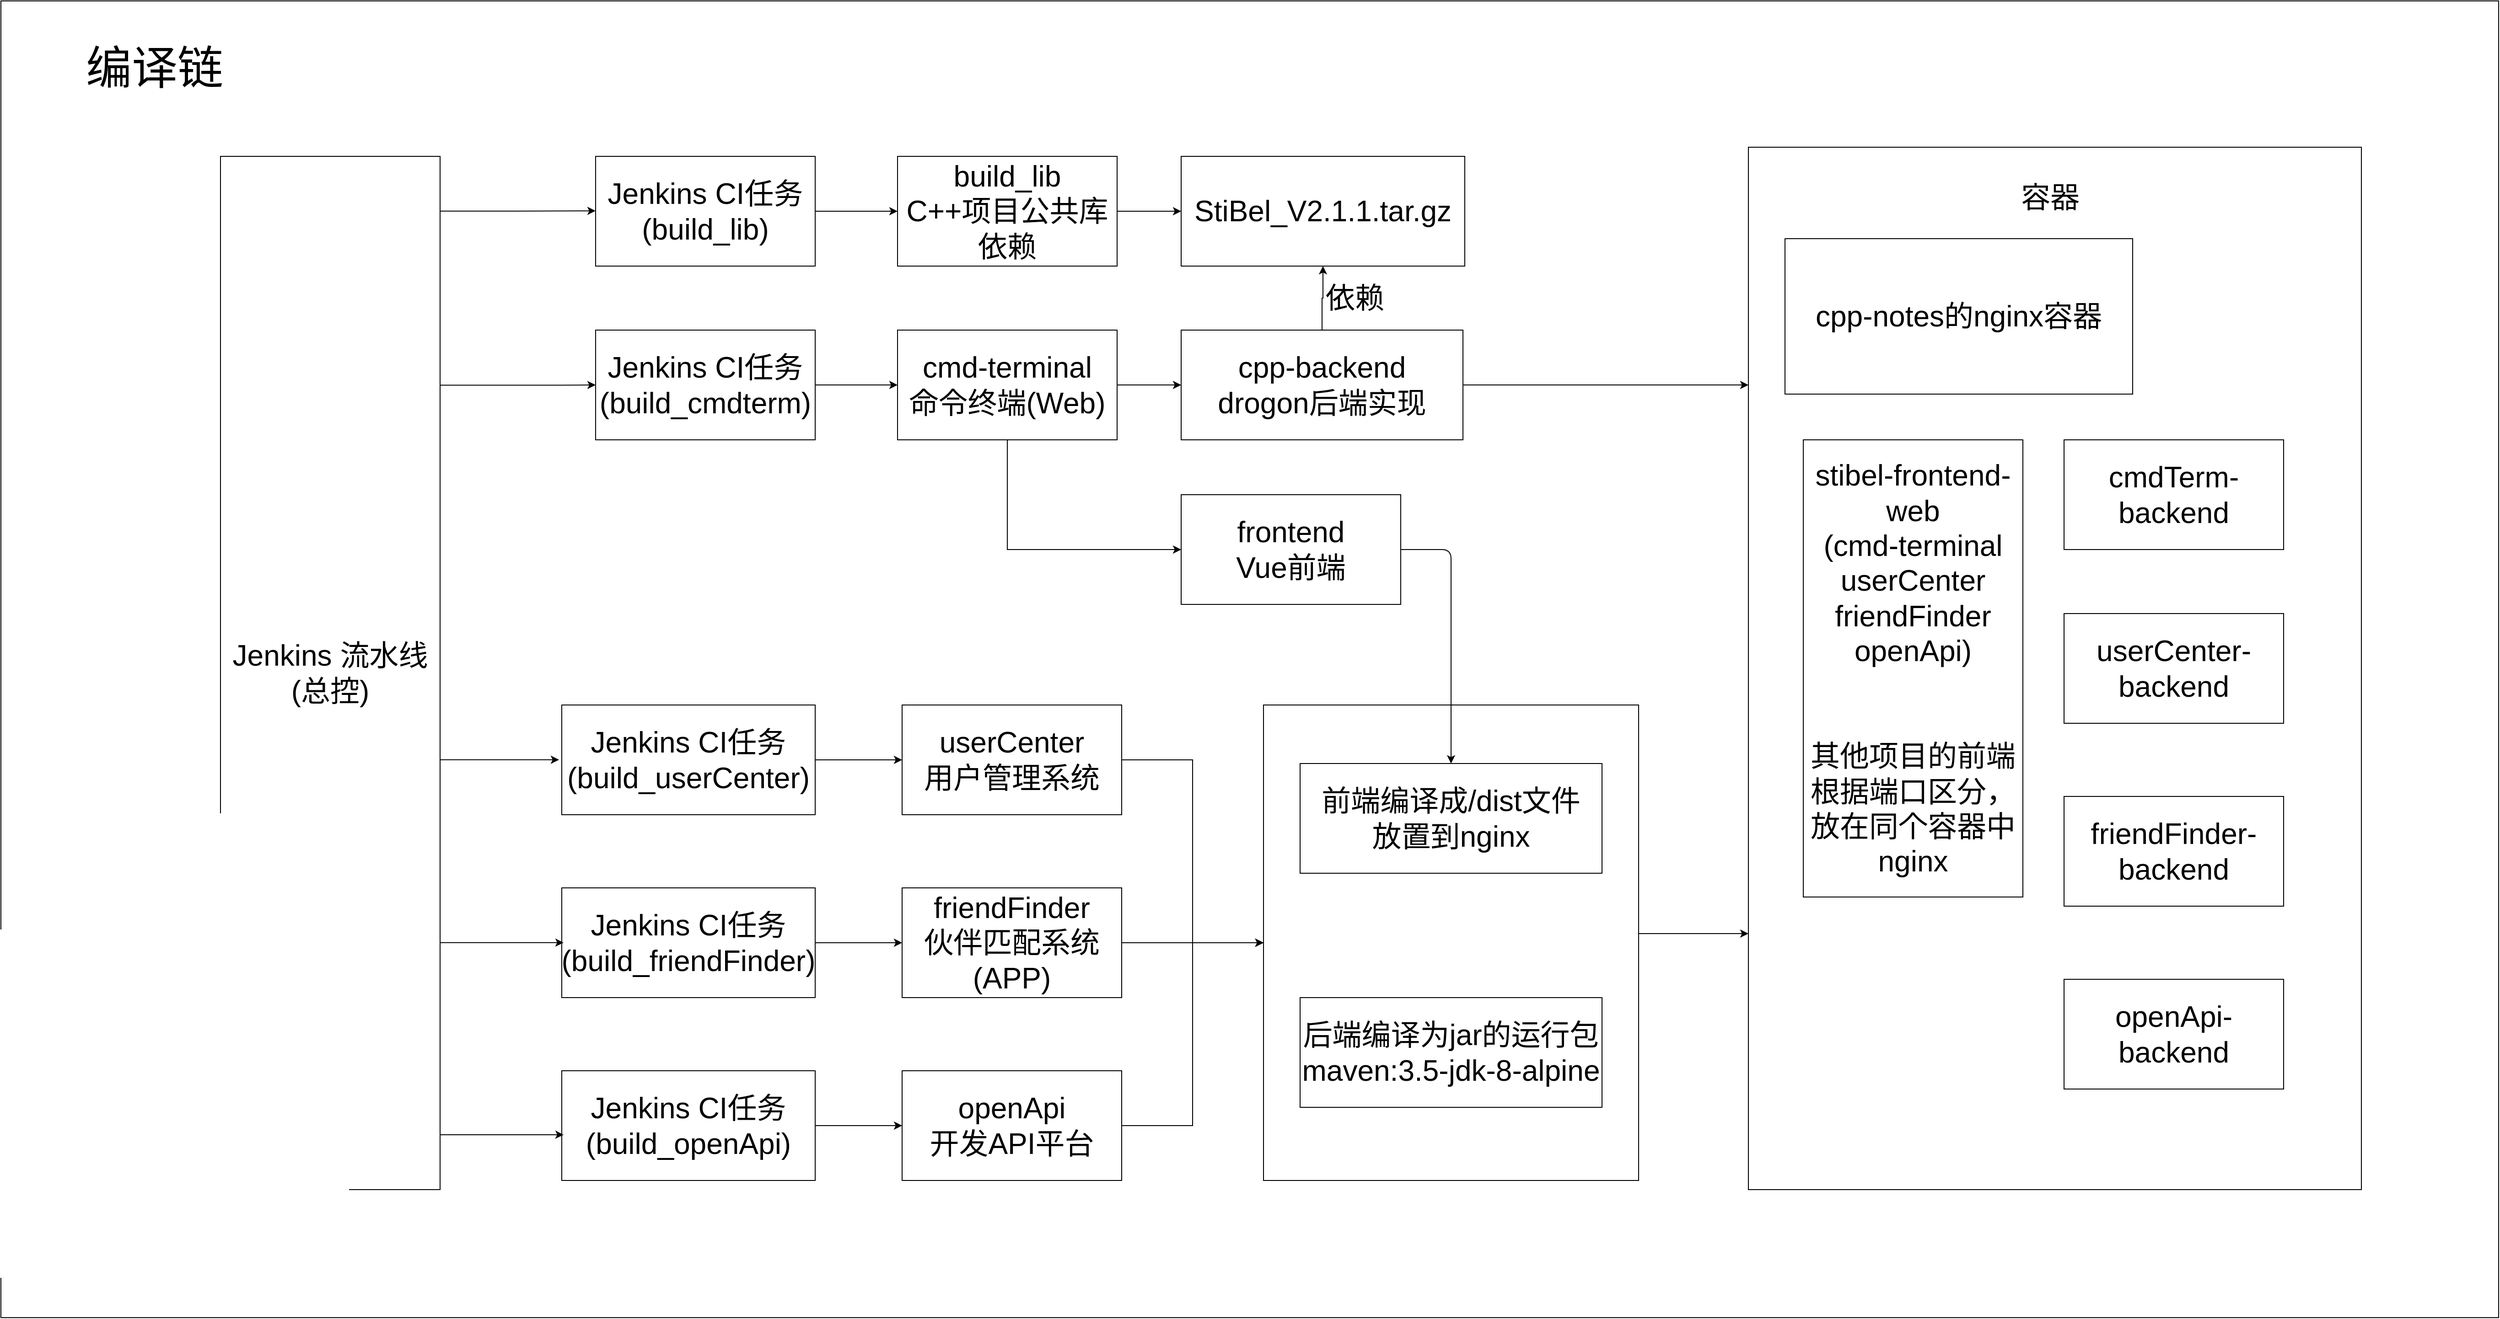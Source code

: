 <mxfile version="15.1.3" type="device"><diagram id="P0v83I4hTwB3ksqvluBK" name="第 1 页"><mxGraphModel dx="3515" dy="1215" grid="0" gridSize="10" guides="1" tooltips="1" connect="1" arrows="1" fold="1" page="0" pageScale="1" pageWidth="1169" pageHeight="1654" math="0" shadow="0"><root><mxCell id="0"/><mxCell id="1" parent="0"/><mxCell id="qkwzKASgY81mIsgDgzlP-10" value="" style="rounded=0;whiteSpace=wrap;html=1;fontSize=28;" parent="1" vertex="1"><mxGeometry x="-520" y="910" width="2730" height="1440" as="geometry"/></mxCell><mxCell id="qkwzKASgY81mIsgDgzlP-16" value="" style="edgeStyle=orthogonalEdgeStyle;rounded=0;orthogonalLoop=1;jettySize=auto;html=1;fontSize=32;" parent="1" source="qkwzKASgY81mIsgDgzlP-11" target="qkwzKASgY81mIsgDgzlP-15" edge="1"><mxGeometry relative="1" as="geometry"/></mxCell><mxCell id="qkwzKASgY81mIsgDgzlP-11" value="Jenkins CI任务&lt;br style=&quot;font-size: 32px;&quot;&gt;(build_lib)" style="rounded=0;whiteSpace=wrap;html=1;fontSize=32;" parent="1" vertex="1"><mxGeometry x="130" y="1080" width="240" height="120" as="geometry"/></mxCell><mxCell id="qkwzKASgY81mIsgDgzlP-13" value="StiBel_V2.1.1.tar.gz" style="rounded=0;whiteSpace=wrap;html=1;fontSize=32;" parent="1" vertex="1"><mxGeometry x="770" y="1080" width="310" height="120" as="geometry"/></mxCell><mxCell id="qkwzKASgY81mIsgDgzlP-14" value="编译链" style="text;html=1;strokeColor=none;fillColor=none;align=center;verticalAlign=middle;whiteSpace=wrap;rounded=0;fontSize=50;" parent="1" vertex="1"><mxGeometry x="-494" y="958" width="284" height="50" as="geometry"/></mxCell><mxCell id="qkwzKASgY81mIsgDgzlP-17" value="" style="edgeStyle=orthogonalEdgeStyle;rounded=0;orthogonalLoop=1;jettySize=auto;html=1;fontSize=32;" parent="1" source="qkwzKASgY81mIsgDgzlP-15" target="qkwzKASgY81mIsgDgzlP-13" edge="1"><mxGeometry relative="1" as="geometry"/></mxCell><mxCell id="qkwzKASgY81mIsgDgzlP-15" value="build_lib&lt;br style=&quot;font-size: 32px;&quot;&gt;C++项目公共库依赖" style="rounded=0;whiteSpace=wrap;html=1;fontSize=32;" parent="1" vertex="1"><mxGeometry x="460" y="1080" width="240" height="120" as="geometry"/></mxCell><mxCell id="qkwzKASgY81mIsgDgzlP-25" value="" style="edgeStyle=orthogonalEdgeStyle;rounded=0;orthogonalLoop=1;jettySize=auto;html=1;fontSize=32;" parent="1" source="qkwzKASgY81mIsgDgzlP-18" target="qkwzKASgY81mIsgDgzlP-13" edge="1"><mxGeometry relative="1" as="geometry"/></mxCell><mxCell id="qkwzKASgY81mIsgDgzlP-18" value="cpp-backend&lt;br style=&quot;font-size: 32px;&quot;&gt;drogon后端实现" style="rounded=0;whiteSpace=wrap;html=1;fontSize=32;" parent="1" vertex="1"><mxGeometry x="770" y="1270" width="308" height="120" as="geometry"/></mxCell><mxCell id="qkwzKASgY81mIsgDgzlP-22" value="" style="edgeStyle=orthogonalEdgeStyle;rounded=0;orthogonalLoop=1;jettySize=auto;html=1;fontSize=32;" parent="1" source="qkwzKASgY81mIsgDgzlP-19" target="qkwzKASgY81mIsgDgzlP-18" edge="1"><mxGeometry relative="1" as="geometry"/></mxCell><mxCell id="qkwzKASgY81mIsgDgzlP-27" style="edgeStyle=orthogonalEdgeStyle;rounded=0;orthogonalLoop=1;jettySize=auto;html=1;exitX=0.5;exitY=1;exitDx=0;exitDy=0;fontSize=32;entryX=0;entryY=0.5;entryDx=0;entryDy=0;" parent="1" source="qkwzKASgY81mIsgDgzlP-19" target="qkwzKASgY81mIsgDgzlP-23" edge="1"><mxGeometry relative="1" as="geometry"><Array as="points"><mxPoint x="580" y="1510"/></Array></mxGeometry></mxCell><mxCell id="qkwzKASgY81mIsgDgzlP-19" value="cmd-terminal&lt;br style=&quot;font-size: 32px;&quot;&gt;命令终端(Web)" style="rounded=0;whiteSpace=wrap;html=1;fontSize=32;" parent="1" vertex="1"><mxGeometry x="460" y="1270" width="240" height="120" as="geometry"/></mxCell><mxCell id="qkwzKASgY81mIsgDgzlP-21" value="" style="edgeStyle=orthogonalEdgeStyle;rounded=0;orthogonalLoop=1;jettySize=auto;html=1;fontSize=32;" parent="1" source="qkwzKASgY81mIsgDgzlP-20" target="qkwzKASgY81mIsgDgzlP-19" edge="1"><mxGeometry relative="1" as="geometry"/></mxCell><mxCell id="qkwzKASgY81mIsgDgzlP-20" value="Jenkins CI任务&lt;br style=&quot;font-size: 32px;&quot;&gt;(build_cmdterm)" style="rounded=0;whiteSpace=wrap;html=1;fontSize=32;" parent="1" vertex="1"><mxGeometry x="130" y="1270" width="240" height="120" as="geometry"/></mxCell><mxCell id="qkwzKASgY81mIsgDgzlP-23" value="frontend&lt;br style=&quot;font-size: 32px;&quot;&gt;Vue前端" style="rounded=0;whiteSpace=wrap;html=1;fontSize=32;" parent="1" vertex="1"><mxGeometry x="770" y="1450" width="240" height="120" as="geometry"/></mxCell><mxCell id="qkwzKASgY81mIsgDgzlP-35" value="" style="edgeStyle=orthogonalEdgeStyle;rounded=0;orthogonalLoop=1;jettySize=auto;html=1;fontSize=32;" parent="1" source="qkwzKASgY81mIsgDgzlP-29" target="qkwzKASgY81mIsgDgzlP-33" edge="1"><mxGeometry relative="1" as="geometry"/></mxCell><mxCell id="qkwzKASgY81mIsgDgzlP-29" value="Jenkins CI任务&lt;br style=&quot;font-size: 32px;&quot;&gt;(build_userCenter)" style="rounded=0;whiteSpace=wrap;html=1;fontSize=32;" parent="1" vertex="1"><mxGeometry x="93" y="1680" width="277" height="120" as="geometry"/></mxCell><mxCell id="qkwzKASgY81mIsgDgzlP-36" value="" style="edgeStyle=orthogonalEdgeStyle;rounded=0;orthogonalLoop=1;jettySize=auto;html=1;fontSize=32;" parent="1" source="qkwzKASgY81mIsgDgzlP-30" target="qkwzKASgY81mIsgDgzlP-34" edge="1"><mxGeometry relative="1" as="geometry"/></mxCell><mxCell id="qkwzKASgY81mIsgDgzlP-30" value="Jenkins CI任务&lt;br style=&quot;font-size: 32px;&quot;&gt;(build_friendFinder)" style="rounded=0;whiteSpace=wrap;html=1;fontSize=32;" parent="1" vertex="1"><mxGeometry x="93" y="1880" width="277" height="120" as="geometry"/></mxCell><mxCell id="qkwzKASgY81mIsgDgzlP-37" value="" style="edgeStyle=orthogonalEdgeStyle;rounded=0;orthogonalLoop=1;jettySize=auto;html=1;fontSize=32;" parent="1" source="qkwzKASgY81mIsgDgzlP-31" target="qkwzKASgY81mIsgDgzlP-32" edge="1"><mxGeometry relative="1" as="geometry"/></mxCell><mxCell id="qkwzKASgY81mIsgDgzlP-31" value="Jenkins CI任务&lt;br style=&quot;font-size: 32px;&quot;&gt;(build_openApi)" style="rounded=0;whiteSpace=wrap;html=1;fontSize=32;" parent="1" vertex="1"><mxGeometry x="93" y="2080" width="277" height="120" as="geometry"/></mxCell><mxCell id="qkwzKASgY81mIsgDgzlP-46" value="" style="edgeStyle=orthogonalEdgeStyle;rounded=0;orthogonalLoop=1;jettySize=auto;html=1;fontSize=32;" parent="1" source="qkwzKASgY81mIsgDgzlP-32" target="qkwzKASgY81mIsgDgzlP-44" edge="1"><mxGeometry relative="1" as="geometry"/></mxCell><mxCell id="qkwzKASgY81mIsgDgzlP-32" value="openApi&lt;br style=&quot;font-size: 32px;&quot;&gt;开发API平台" style="rounded=0;whiteSpace=wrap;html=1;fontSize=32;" parent="1" vertex="1"><mxGeometry x="465" y="2080" width="240" height="120" as="geometry"/></mxCell><mxCell id="qkwzKASgY81mIsgDgzlP-48" value="" style="edgeStyle=orthogonalEdgeStyle;rounded=0;orthogonalLoop=1;jettySize=auto;html=1;fontSize=32;" parent="1" source="qkwzKASgY81mIsgDgzlP-33" target="qkwzKASgY81mIsgDgzlP-44" edge="1"><mxGeometry relative="1" as="geometry"/></mxCell><mxCell id="qkwzKASgY81mIsgDgzlP-33" value="userCenter&lt;br style=&quot;font-size: 32px;&quot;&gt;用户管理系统" style="rounded=0;whiteSpace=wrap;html=1;fontSize=32;" parent="1" vertex="1"><mxGeometry x="465" y="1680" width="240" height="120" as="geometry"/></mxCell><mxCell id="qkwzKASgY81mIsgDgzlP-47" value="" style="edgeStyle=orthogonalEdgeStyle;rounded=0;orthogonalLoop=1;jettySize=auto;html=1;fontSize=32;" parent="1" source="qkwzKASgY81mIsgDgzlP-34" target="qkwzKASgY81mIsgDgzlP-44" edge="1"><mxGeometry relative="1" as="geometry"/></mxCell><mxCell id="qkwzKASgY81mIsgDgzlP-34" value="friendFinder&lt;br style=&quot;font-size: 32px;&quot;&gt;伙伴匹配系统(APP)" style="rounded=0;whiteSpace=wrap;html=1;fontSize=32;" parent="1" vertex="1"><mxGeometry x="465" y="1880" width="240" height="120" as="geometry"/></mxCell><mxCell id="qkwzKASgY81mIsgDgzlP-44" value="" style="rounded=0;whiteSpace=wrap;html=1;fontSize=32;" parent="1" vertex="1"><mxGeometry x="860" y="1680" width="410" height="520" as="geometry"/></mxCell><mxCell id="qkwzKASgY81mIsgDgzlP-39" value="前端编译成/dist文件&lt;br style=&quot;font-size: 32px;&quot;&gt;放置到nginx" style="rounded=0;whiteSpace=wrap;html=1;fontSize=32;" parent="1" vertex="1"><mxGeometry x="900" y="1744" width="330" height="120" as="geometry"/></mxCell><mxCell id="qkwzKASgY81mIsgDgzlP-45" value="后端编译为jar的运行包&lt;br style=&quot;font-size: 32px;&quot;&gt;maven:3.5-jdk-8-alpine" style="rounded=0;whiteSpace=wrap;html=1;fontSize=32;" parent="1" vertex="1"><mxGeometry x="900" y="2000" width="330" height="120" as="geometry"/></mxCell><mxCell id="qkwzKASgY81mIsgDgzlP-51" value="Jenkins 流水线&lt;br style=&quot;font-size: 32px;&quot;&gt;(总控)" style="rounded=0;whiteSpace=wrap;html=1;fontSize=32;" parent="1" vertex="1"><mxGeometry x="-280" y="1080" width="240" height="1130" as="geometry"/></mxCell><mxCell id="qkwzKASgY81mIsgDgzlP-52" value="" style="edgeStyle=orthogonalEdgeStyle;rounded=0;orthogonalLoop=1;jettySize=auto;html=1;fontSize=32;exitX=1;exitY=0.053;exitDx=0;exitDy=0;exitPerimeter=0;" parent="1" source="qkwzKASgY81mIsgDgzlP-51" edge="1"><mxGeometry relative="1" as="geometry"><mxPoint x="40.0" y="1139.58" as="sourcePoint"/><mxPoint x="130.0" y="1139.58" as="targetPoint"/></mxGeometry></mxCell><mxCell id="qkwzKASgY81mIsgDgzlP-57" value="" style="edgeStyle=orthogonalEdgeStyle;rounded=0;orthogonalLoop=1;jettySize=auto;html=1;fontSize=32;exitX=1;exitY=0.053;exitDx=0;exitDy=0;exitPerimeter=0;" parent="1" edge="1"><mxGeometry relative="1" as="geometry"><mxPoint x="-40" y="1330.31" as="sourcePoint"/><mxPoint x="130.0" y="1330.0" as="targetPoint"/><Array as="points"><mxPoint x="90" y="1330"/><mxPoint x="90" y="1330"/></Array></mxGeometry></mxCell><mxCell id="qkwzKASgY81mIsgDgzlP-58" value="" style="edgeStyle=orthogonalEdgeStyle;rounded=0;orthogonalLoop=1;jettySize=auto;html=1;fontSize=32;exitX=1;exitY=0.053;exitDx=0;exitDy=0;exitPerimeter=0;" parent="1" edge="1"><mxGeometry relative="1" as="geometry"><mxPoint x="-40" y="1739.89" as="sourcePoint"/><mxPoint x="90" y="1740" as="targetPoint"/><Array as="points"><mxPoint x="90" y="1739.58"/><mxPoint x="90" y="1739.58"/></Array></mxGeometry></mxCell><mxCell id="qkwzKASgY81mIsgDgzlP-59" value="" style="edgeStyle=orthogonalEdgeStyle;rounded=0;orthogonalLoop=1;jettySize=auto;html=1;fontSize=32;exitX=1;exitY=0.053;exitDx=0;exitDy=0;exitPerimeter=0;" parent="1" edge="1"><mxGeometry relative="1" as="geometry"><mxPoint x="-40" y="1939.89" as="sourcePoint"/><mxPoint x="95" y="1940" as="targetPoint"/><Array as="points"><mxPoint x="90" y="1939.58"/><mxPoint x="90" y="1939.58"/></Array></mxGeometry></mxCell><mxCell id="qkwzKASgY81mIsgDgzlP-61" value="" style="rounded=0;whiteSpace=wrap;html=1;fontSize=32;" parent="1" vertex="1"><mxGeometry x="1390" y="1070" width="670" height="1140" as="geometry"/></mxCell><mxCell id="qkwzKASgY81mIsgDgzlP-62" value="容器" style="text;html=1;strokeColor=none;fillColor=none;align=center;verticalAlign=middle;whiteSpace=wrap;rounded=0;fontSize=32;" parent="1" vertex="1"><mxGeometry x="1670" y="1100" width="100" height="50" as="geometry"/></mxCell><mxCell id="qkwzKASgY81mIsgDgzlP-63" value="userCenter-backend" style="rounded=0;whiteSpace=wrap;html=1;fontSize=32;" parent="1" vertex="1"><mxGeometry x="1735" y="1580" width="240" height="120" as="geometry"/></mxCell><mxCell id="qkwzKASgY81mIsgDgzlP-64" value="friendFinder-backend" style="rounded=0;whiteSpace=wrap;html=1;fontSize=32;" parent="1" vertex="1"><mxGeometry x="1735" y="1780" width="240" height="120" as="geometry"/></mxCell><mxCell id="qkwzKASgY81mIsgDgzlP-65" value="openApi-backend" style="rounded=0;whiteSpace=wrap;html=1;fontSize=32;" parent="1" vertex="1"><mxGeometry x="1735" y="1980" width="240" height="120" as="geometry"/></mxCell><mxCell id="qkwzKASgY81mIsgDgzlP-66" value="stibel-frontend-web&lt;br style=&quot;font-size: 32px;&quot;&gt;(cmd-terminal&lt;br style=&quot;font-size: 32px;&quot;&gt;userCenter&lt;br style=&quot;font-size: 32px;&quot;&gt;friendFinder&lt;br style=&quot;font-size: 32px;&quot;&gt;openApi)&lt;br style=&quot;font-size: 32px;&quot;&gt;&lt;br style=&quot;font-size: 32px;&quot;&gt;&lt;br style=&quot;font-size: 32px;&quot;&gt;其他项目的前端&lt;br style=&quot;font-size: 32px;&quot;&gt;根据端口区分，&lt;br style=&quot;font-size: 32px;&quot;&gt;放在同个容器中&lt;br style=&quot;font-size: 32px;&quot;&gt;nginx" style="rounded=0;whiteSpace=wrap;html=1;fontSize=32;" parent="1" vertex="1"><mxGeometry x="1450" y="1390" width="240" height="500" as="geometry"/></mxCell><mxCell id="qkwzKASgY81mIsgDgzlP-67" value="cmdTerm-backend" style="rounded=0;whiteSpace=wrap;html=1;fontSize=32;" parent="1" vertex="1"><mxGeometry x="1735" y="1390" width="240" height="120" as="geometry"/></mxCell><mxCell id="qkwzKASgY81mIsgDgzlP-68" value="cpp-notes的nginx容器" style="rounded=0;whiteSpace=wrap;html=1;fontSize=32;" parent="1" vertex="1"><mxGeometry x="1430" y="1170" width="380" height="170" as="geometry"/></mxCell><mxCell id="qkwzKASgY81mIsgDgzlP-69" value="" style="edgeStyle=orthogonalEdgeStyle;rounded=0;orthogonalLoop=1;jettySize=auto;html=1;fontSize=32;" parent="1" edge="1"><mxGeometry relative="1" as="geometry"><mxPoint x="1270" y="1930" as="sourcePoint"/><mxPoint x="1390" y="1930" as="targetPoint"/><Array as="points"><mxPoint x="1350" y="1930"/><mxPoint x="1350" y="1930"/></Array></mxGeometry></mxCell><mxCell id="qkwzKASgY81mIsgDgzlP-70" value="依赖" style="text;html=1;strokeColor=none;fillColor=none;align=center;verticalAlign=middle;whiteSpace=wrap;rounded=0;fontSize=32;" parent="1" vertex="1"><mxGeometry x="910" y="1210" width="100" height="50" as="geometry"/></mxCell><mxCell id="qkwzKASgY81mIsgDgzlP-71" value="" style="endArrow=classic;html=1;fontSize=32;entryX=0.5;entryY=0;entryDx=0;entryDy=0;" parent="1" target="qkwzKASgY81mIsgDgzlP-39" edge="1"><mxGeometry width="50" height="50" relative="1" as="geometry"><mxPoint x="1010" y="1510" as="sourcePoint"/><mxPoint x="1060" y="1460" as="targetPoint"/><Array as="points"><mxPoint x="1065" y="1510"/></Array></mxGeometry></mxCell><mxCell id="qkwzKASgY81mIsgDgzlP-74" value="" style="edgeStyle=orthogonalEdgeStyle;rounded=0;orthogonalLoop=1;jettySize=auto;html=1;fontSize=32;" parent="1" edge="1"><mxGeometry relative="1" as="geometry"><mxPoint x="1078" y="1330" as="sourcePoint"/><mxPoint x="1390" y="1330" as="targetPoint"/><Array as="points"><mxPoint x="1090" y="1329.5"/><mxPoint x="1090" y="1329.5"/></Array></mxGeometry></mxCell><mxCell id="DS7xEfYxtXZopjqfR9Iz-1" value="" style="edgeStyle=orthogonalEdgeStyle;rounded=0;orthogonalLoop=1;jettySize=auto;html=1;fontSize=32;exitX=1;exitY=0.053;exitDx=0;exitDy=0;exitPerimeter=0;" edge="1" parent="1"><mxGeometry relative="1" as="geometry"><mxPoint x="-40" y="2150.0" as="sourcePoint"/><mxPoint x="95" y="2150.11" as="targetPoint"/><Array as="points"><mxPoint x="90" y="2149.69"/><mxPoint x="90" y="2149.69"/></Array></mxGeometry></mxCell></root></mxGraphModel></diagram></mxfile>